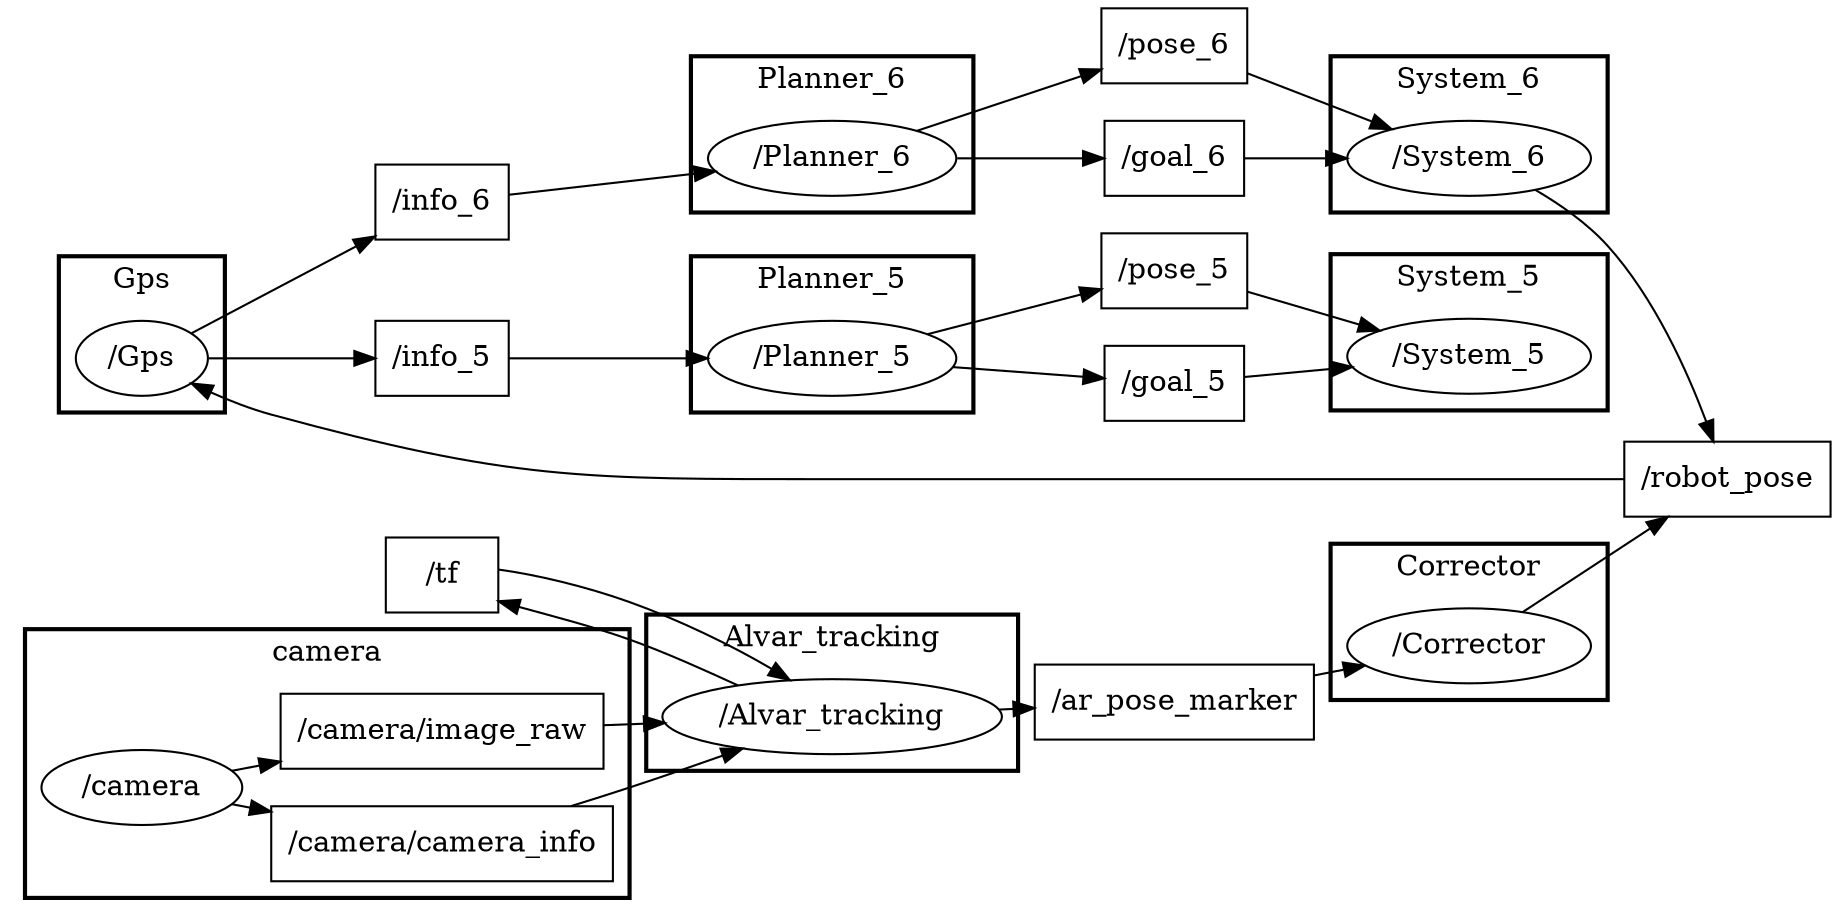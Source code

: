 digraph graphname {
	graph [bb="0,0,1190,297",
		compound=True,
		rank=same,
		rankdir=LR,
		ranksep=0.2
	];
	node [label="\N"];
	subgraph cluster_camera {
		graph [bb="8,8,248,137",
			compound=True,
			label=camera,
			lheight=0.21,
			lp="128,125.5",
			lwidth=0.56,
			rank=same,
			rankdir=LR,
			ranksep=0.2,
			style=bold
		];
		t__camera_camera_info		 [URL=topic_3A_camera_camera_info,
			height=0.5,
			label="/camera/camera_info",
			pos="174,34",
			shape=box,
			width=1.8333];
		t__camera_image_raw		 [URL=topic_3A_camera_image_raw,
			height=0.5,
			label="/camera/image_raw",
			pos="174,88",
			shape=box,
			width=1.7361];
		n__camera		 [URL=_camera,
			height=0.5,
			label="/camera",
			pos="55,61",
			shape=ellipse,
			width=1.0832];
		n__camera -> t__camera_camera_info		 [penwidth=1,
			pos="e,107.99,49.002 90.156,53.118 92.723,52.525 95.366,51.915 98.061,51.294"];
		n__camera -> t__camera_image_raw		 [penwidth=1,
			pos="e,111.06,73.707 90.156,68.882 93.667,69.692 97.321,70.536 101.05,71.397"];
	}
	subgraph cluster_Planner_6 {
		graph [bb="880,91,994,166",
			compound=True,
			label=Planner_6,
			lheight=0.21,
			lp="937,154.5",
			lwidth=0.76,
			rank=same,
			rankdir=LR,
			ranksep=0.2,
			style=bold
		];
		n__Planner_6		 [URL=_Planner_6,
			height=0.5,
			label="/Planner_6",
			pos="937,117",
			shape=ellipse,
			width=1.354];
	}
	subgraph cluster_Planner_5 {
		graph [bb="880,187,994,262",
			compound=True,
			label=Planner_5,
			lheight=0.21,
			lp="937,250.5",
			lwidth=0.76,
			rank=same,
			rankdir=LR,
			ranksep=0.2,
			style=bold
		];
		n__Planner_5		 [URL=_Planner_5,
			height=0.5,
			label="/Planner_5",
			pos="937,213",
			shape=ellipse,
			width=1.354];
	}
	subgraph cluster_Alvar_tracking {
		graph [bb="256,62,406,137",
			compound=True,
			label=Alvar_tracking,
			lheight=0.21,
			lp="331,125.5",
			lwidth=1.14,
			rank=same,
			rankdir=LR,
			ranksep=0.2,
			style=bold
		];
		n__Alvar_tracking		 [URL=_Alvar_tracking,
			height=0.5,
			label="/Alvar_tracking",
			pos="331,88",
			shape=ellipse,
			width=1.8415];
	}
	subgraph cluster_System_5 {
		graph [bb="1070,214,1182,289",
			compound=True,
			label=System_5,
			lheight=0.21,
			lp="1126,277.5",
			lwidth=0.76,
			rank=same,
			rankdir=LR,
			ranksep=0.2,
			style=bold
		];
		n__System_5		 [URL=_System_5,
			height=0.5,
			label="/System_5",
			pos="1126,240",
			shape=ellipse,
			width=1.336];
	}
	subgraph cluster_System_6 {
		graph [bb="1070,79,1182,154",
			compound=True,
			label=System_6,
			lheight=0.21,
			lp="1126,142.5",
			lwidth=0.76,
			rank=same,
			rankdir=LR,
			ranksep=0.2,
			style=bold
		];
		n__System_6		 [URL=_System_6,
			height=0.5,
			label="/System_6",
			pos="1126,105",
			shape=ellipse,
			width=1.336];
	}
	subgraph cluster_Gps {
		graph [bb="736,91,808,166",
			compound=True,
			label=Gps,
			lheight=0.21,
			lp="772,154.5",
			lwidth=0.31,
			rank=same,
			rankdir=LR,
			ranksep=0.2,
			style=bold
		];
		n__Gps		 [URL=_Gps,
			height=0.5,
			label="/Gps",
			pos="772,117",
			shape=ellipse,
			width=0.75827];
	}
	subgraph cluster_Corrector {
		graph [bb="530,62,640,137",
			compound=True,
			label=Corrector,
			lheight=0.21,
			lp="585,125.5",
			lwidth=0.72,
			rank=same,
			rankdir=LR,
			ranksep=0.2,
			style=bold
		];
		n__Corrector		 [URL=_Corrector,
			height=0.5,
			label="/Corrector",
			pos="585,88",
			shape=ellipse,
			width=1.2999];
	}
	t__tf	 [URL=topic_3A_tf,
		height=0.5,
		label="/tf",
		pos="174,163",
		shape=box,
		width=0.75];
	t__tf -> n__Alvar_tracking	 [penwidth=1,
		pos="e,315.62,105.73 201.33,164.96 215.51,162.27 233.1,156.89 248,150 269.49,140.06 291.93,125.19 307.9,112.27"];
	t__camera_camera_info -> n__Alvar_tracking	 [penwidth=1,
		pos="e,289.61,73.929 227.04,52.131 244.1,58.074 263.01,64.661 279.92,70.551"];
	t__camera_image_raw -> n__Alvar_tracking	 [penwidth=1,
		pos="e,264.69,88 236.71,88 242.6,88 248.62,88 254.63,88"];
	t__pose_5	 [URL=topic_3A_pose_5,
		height=0.5,
		label="/pose_5",
		pos="1032,213",
		shape=box,
		width=0.81944];
	t__pose_5 -> n__System_5	 [penwidth=1,
		pos="e,1087.6,229.03 1061.6,221.39 1066.7,222.9 1072.2,224.51 1077.7,226.13"];
	t__pose_6	 [URL=topic_3A_pose_6,
		height=0.5,
		label="/pose_6",
		pos="1032,105",
		shape=box,
		width=0.81944];
	t__pose_6 -> n__System_6	 [penwidth=1,
		pos="e,1077.8,105 1061.6,105 1063.6,105 1065.7,105 1067.8,105"];
	t__ar_pose_marker	 [URL=topic_3A_ar_pose_marker,
		height=0.5,
		label="/ar_pose_marker",
		pos="468,88",
		shape=box,
		width=1.5];
	t__ar_pose_marker -> n__Corrector	 [penwidth=1,
		pos="e,537.98,88 522.12,88 523.94,88 525.77,88 527.6,88"];
	t__info_6	 [URL=topic_3A_info_6,
		height=0.5,
		label="/info_6",
		pos="844,117",
		shape=box,
		width=0.77778];
	t__info_6 -> n__Planner_6	 [penwidth=1,
		pos="e,888.13,117 872.3,117 874.19,117 876.12,117 878.09,117"];
	t__info_5	 [URL=topic_3A_info_5,
		height=0.5,
		label="/info_5",
		pos="844,192",
		shape=box,
		width=0.77778];
	t__info_5 -> n__Planner_5	 [penwidth=1,
		pos="e,895.26,203.6 872.3,198.3 876.48,199.26 880.9,200.28 885.39,201.32"];
	t__robot_pose	 [URL=topic_3A_robot_pose,
		height=0.5,
		label="/robot_pose",
		pos="688,88",
		shape=box,
		width=1.1111];
	t__robot_pose -> n__Gps	 [penwidth=1,
		pos="e,747.39,108.65 728.08,101.82 731.38,102.99 734.7,104.16 737.94,105.31"];
	t__goal_6	 [URL=topic_3A_goal_6,
		height=0.5,
		label="/goal_6",
		pos="1032,159",
		shape=box,
		width=0.79167];
	t__goal_6 -> n__System_6	 [penwidth=1,
		pos="e,1099.3,120.08 1060.6,142.8 1070,137.28 1080.6,131.04 1090.5,125.25"];
	t__goal_5	 [URL=topic_3A_goal_5,
		height=0.5,
		label="/goal_5",
		pos="1032,267",
		shape=box,
		width=0.79167];
	t__goal_5 -> n__System_5	 [penwidth=1,
		pos="e,1087.5,250.99 1060.6,258.9 1066,257.31 1071.9,255.59 1077.7,253.87"];
	n__Planner_6 -> t__pose_6	 [penwidth=1,
		pos="e,1002.4,108.69 983.14,111.18 986.22,110.78 989.31,110.38 992.35,109.99"];
	n__Planner_6 -> t__goal_6	 [penwidth=1,
		pos="e,1003.3,146.49 968.45,130.75 976.61,134.44 985.52,138.46 993.99,142.29"];
	n__Planner_5 -> t__pose_5	 [penwidth=1,
		pos="e,1002.3,213 985.86,213 987.97,213 990.06,213 992.14,213"];
	n__Planner_5 -> t__goal_5	 [penwidth=1,
		pos="e,1003.3,250.91 963.91,228.04 973.38,233.55 984.29,239.88 994.52,245.82"];
	n__Alvar_tracking -> t__tf	 [penwidth=1,
		pos="e,201.33,149 297.71,103.63 283.08,112.89 265.23,124.03 248,132 236.36,137.38 223.08,141.84 211.06,145.79"];
	n__Alvar_tracking -> t__ar_pose_marker	 [penwidth=1,
		pos="e,413.95,88 397.52,88 399.59,88 401.66,88 403.72,88"];
	n__System_6 -> t__robot_pose	 [penwidth=1,
		pos="e,728.18,76.455 1096.1,90.785 1085.6,86.106 1073.4,81.271 1062,78 1008.4,62.674 993.75,59 938,59 843,59 843,59 843,59 807.44,59 768.04,66.562 737.99,73.963"];
	n__Gps -> t__info_6	 [penwidth=1,
		pos="e,815.57,117 799.46,117 801.44,117 803.45,117 805.48,117"];
	n__Gps -> t__info_5	 [penwidth=1,
		pos="e,826.14,173.94 787.17,132.18 796.32,141.98 808.46,154.99 819.08,166.38"];
	n__Corrector -> t__robot_pose	 [penwidth=1,
		pos="e,647.95,88 632.07,88 633.89,88 635.72,88 637.55,88"];
}
